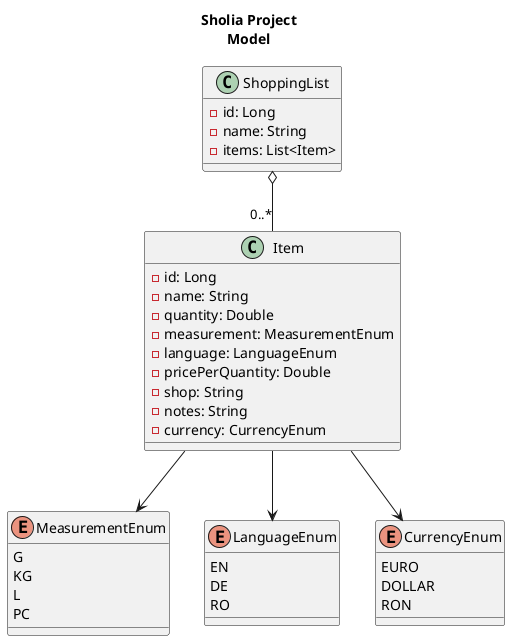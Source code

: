 @startuml

title Sholia Project\nModel

class Item {
- id: Long
- name: String
- quantity: Double
- measurement: MeasurementEnum
- language: LanguageEnum
- pricePerQuantity: Double
- shop: String
- notes: String
- currency: CurrencyEnum
}

class ShoppingList{
- id: Long
- name: String
- items: List<Item>
}

enum MeasurementEnum {
G
KG
L
PC
}

enum LanguageEnum{
EN
DE
RO
}

enum CurrencyEnum{
EURO
DOLLAR
RON
}

Item --> MeasurementEnum
Item --> LanguageEnum
Item --> CurrencyEnum

ShoppingList o-- "0..*" Item

@enduml
